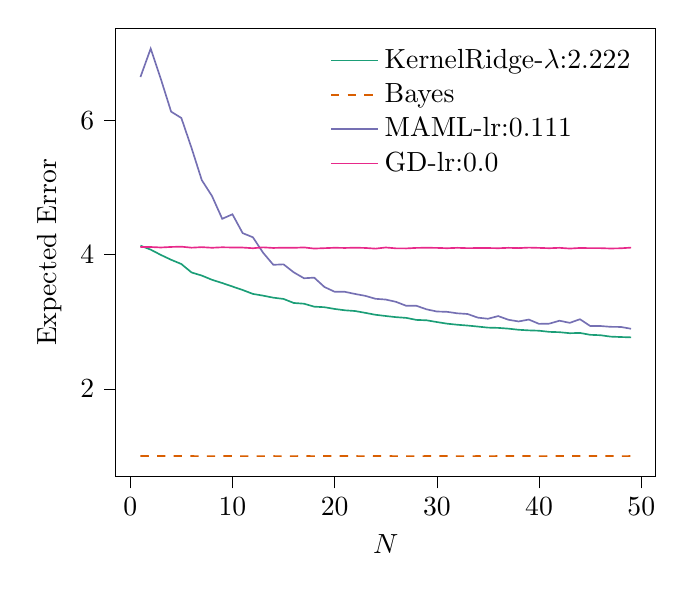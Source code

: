 % This file was created with tikzplotlib v0.10.1.
\begin{tikzpicture}

\definecolor{chocolate217952}{RGB}{217,95,2}
\definecolor{darkcyan27158119}{RGB}{27,158,119}
\definecolor{darkgray176}{RGB}{176,176,176}
\definecolor{deeppink23141138}{RGB}{231,41,138}
\definecolor{lightslategray117112179}{RGB}{117,112,179}

\begin{axis}[
legend cell align={left},
legend style={fill opacity=0.8, draw opacity=1, text opacity=1, draw=none},
tick align=outside,
tick pos=left,
x grid style={darkgray176},
xlabel={\(\displaystyle N\)},
xmin=-1.4, xmax=51.4,
xtick style={color=black},
y grid style={darkgray176},
ylabel={Expected Error},
ymin=0.695, ymax=7.369,
ytick style={color=black}
]
\addplot [semithick, darkcyan27158119]
table {%
1 4.132
2 4.073
3 3.994
4 3.922
5 3.859
6 3.733
7 3.687
8 3.624
9 3.576
10 3.524
11 3.472
12 3.414
13 3.388
14 3.358
15 3.339
16 3.279
17 3.268
18 3.224
19 3.216
20 3.19
21 3.17
22 3.159
23 3.132
24 3.103
25 3.085
26 3.068
27 3.057
28 3.027
29 3.021
30 2.995
31 2.971
32 2.955
33 2.943
34 2.928
35 2.912
36 2.908
37 2.897
38 2.88
39 2.871
40 2.866
41 2.849
42 2.844
43 2.829
44 2.833
45 2.805
46 2.799
47 2.778
48 2.772
49 2.767
};
\addlegendentry{KernelRidge-$\lambda$:2.222}
\addplot [semithick, chocolate217952, dashed]
table {%
1 1.001
2 1.002
3 1.0
4 1.002
5 1.001
6 1.0
7 0.999
8 0.999
9 1.0
10 1.0
11 0.999
12 1.0
13 0.999
14 1.0
15 0.998
16 0.999
17 1.001
18 0.999
19 1.0
20 1.001
21 1.0
22 1.0
23 0.999
24 1.0
25 1.001
26 0.999
27 0.999
28 0.999
29 1.0
30 1.0
31 1.0
32 0.999
33 0.999
34 1.0
35 0.999
36 1.0
37 1.001
38 1.0
39 1.001
40 0.999
41 1.0
42 1.001
43 1.0
44 1.002
45 1.0
46 1.001
47 1.001
48 0.999
49 1.0
};
\addlegendentry{Bayes}
\addplot [semithick, lightslategray117112179]
table {%
1 6.643
2 7.065
3 6.611
4 6.127
5 6.033
6 5.586
7 5.108
8 4.871
9 4.532
10 4.599
11 4.319
12 4.257
13 4.027
14 3.847
15 3.854
16 3.735
17 3.647
18 3.656
19 3.517
20 3.446
21 3.445
22 3.413
23 3.385
24 3.341
25 3.33
26 3.296
27 3.237
28 3.237
29 3.184
30 3.152
31 3.147
32 3.125
33 3.115
34 3.061
35 3.044
36 3.084
37 3.029
38 3.004
39 3.032
40 2.968
41 2.971
42 3.015
43 2.983
44 3.037
45 2.937
46 2.936
47 2.924
48 2.922
49 2.895
};
\addlegendentry{MAML-lr:0.111}
\addplot [semithick, deeppink23141138]
table {%
1 4.113
2 4.112
3 4.105
4 4.113
5 4.117
6 4.102
7 4.11
8 4.101
9 4.108
10 4.105
11 4.104
12 4.094
13 4.107
14 4.098
15 4.102
16 4.1
17 4.106
18 4.089
19 4.095
20 4.101
21 4.098
22 4.102
23 4.098
24 4.088
25 4.105
26 4.092
27 4.091
28 4.099
29 4.101
30 4.099
31 4.094
32 4.1
33 4.095
34 4.097
35 4.097
36 4.094
37 4.1
38 4.096
39 4.103
40 4.099
41 4.094
42 4.1
43 4.089
44 4.098
45 4.095
46 4.095
47 4.09
48 4.093
49 4.103
};
\addlegendentry{GD-lr:0.0}
\end{axis}

\end{tikzpicture}
